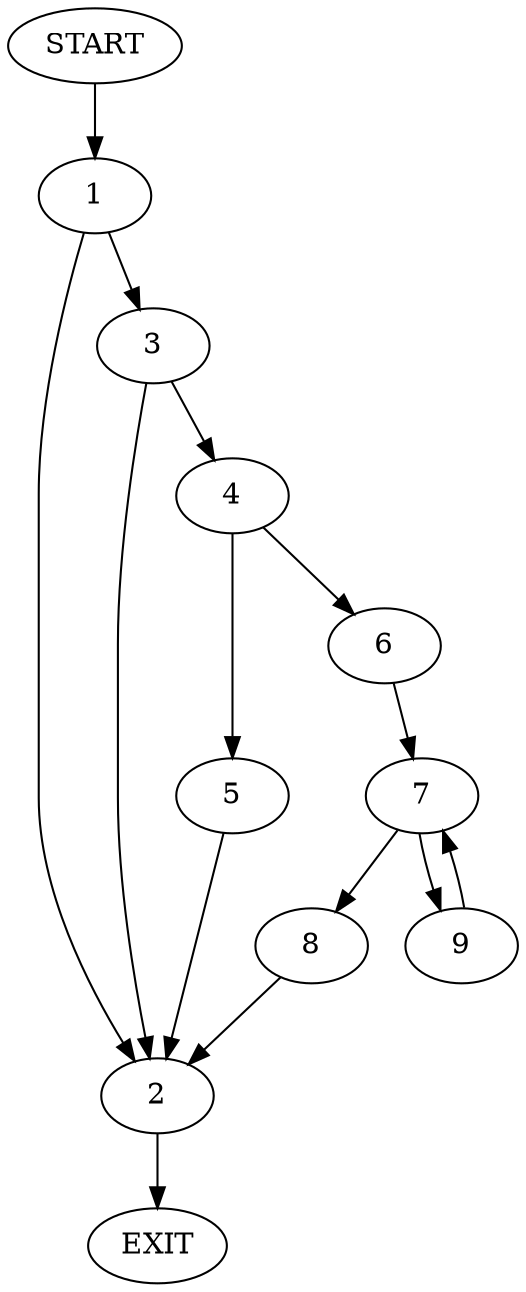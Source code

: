 digraph {
0 [label="START"]
10 [label="EXIT"]
0 -> 1
1 -> 2
1 -> 3
2 -> 10
3 -> 2
3 -> 4
4 -> 5
4 -> 6
6 -> 7
5 -> 2
7 -> 8
7 -> 9
9 -> 7
8 -> 2
}
